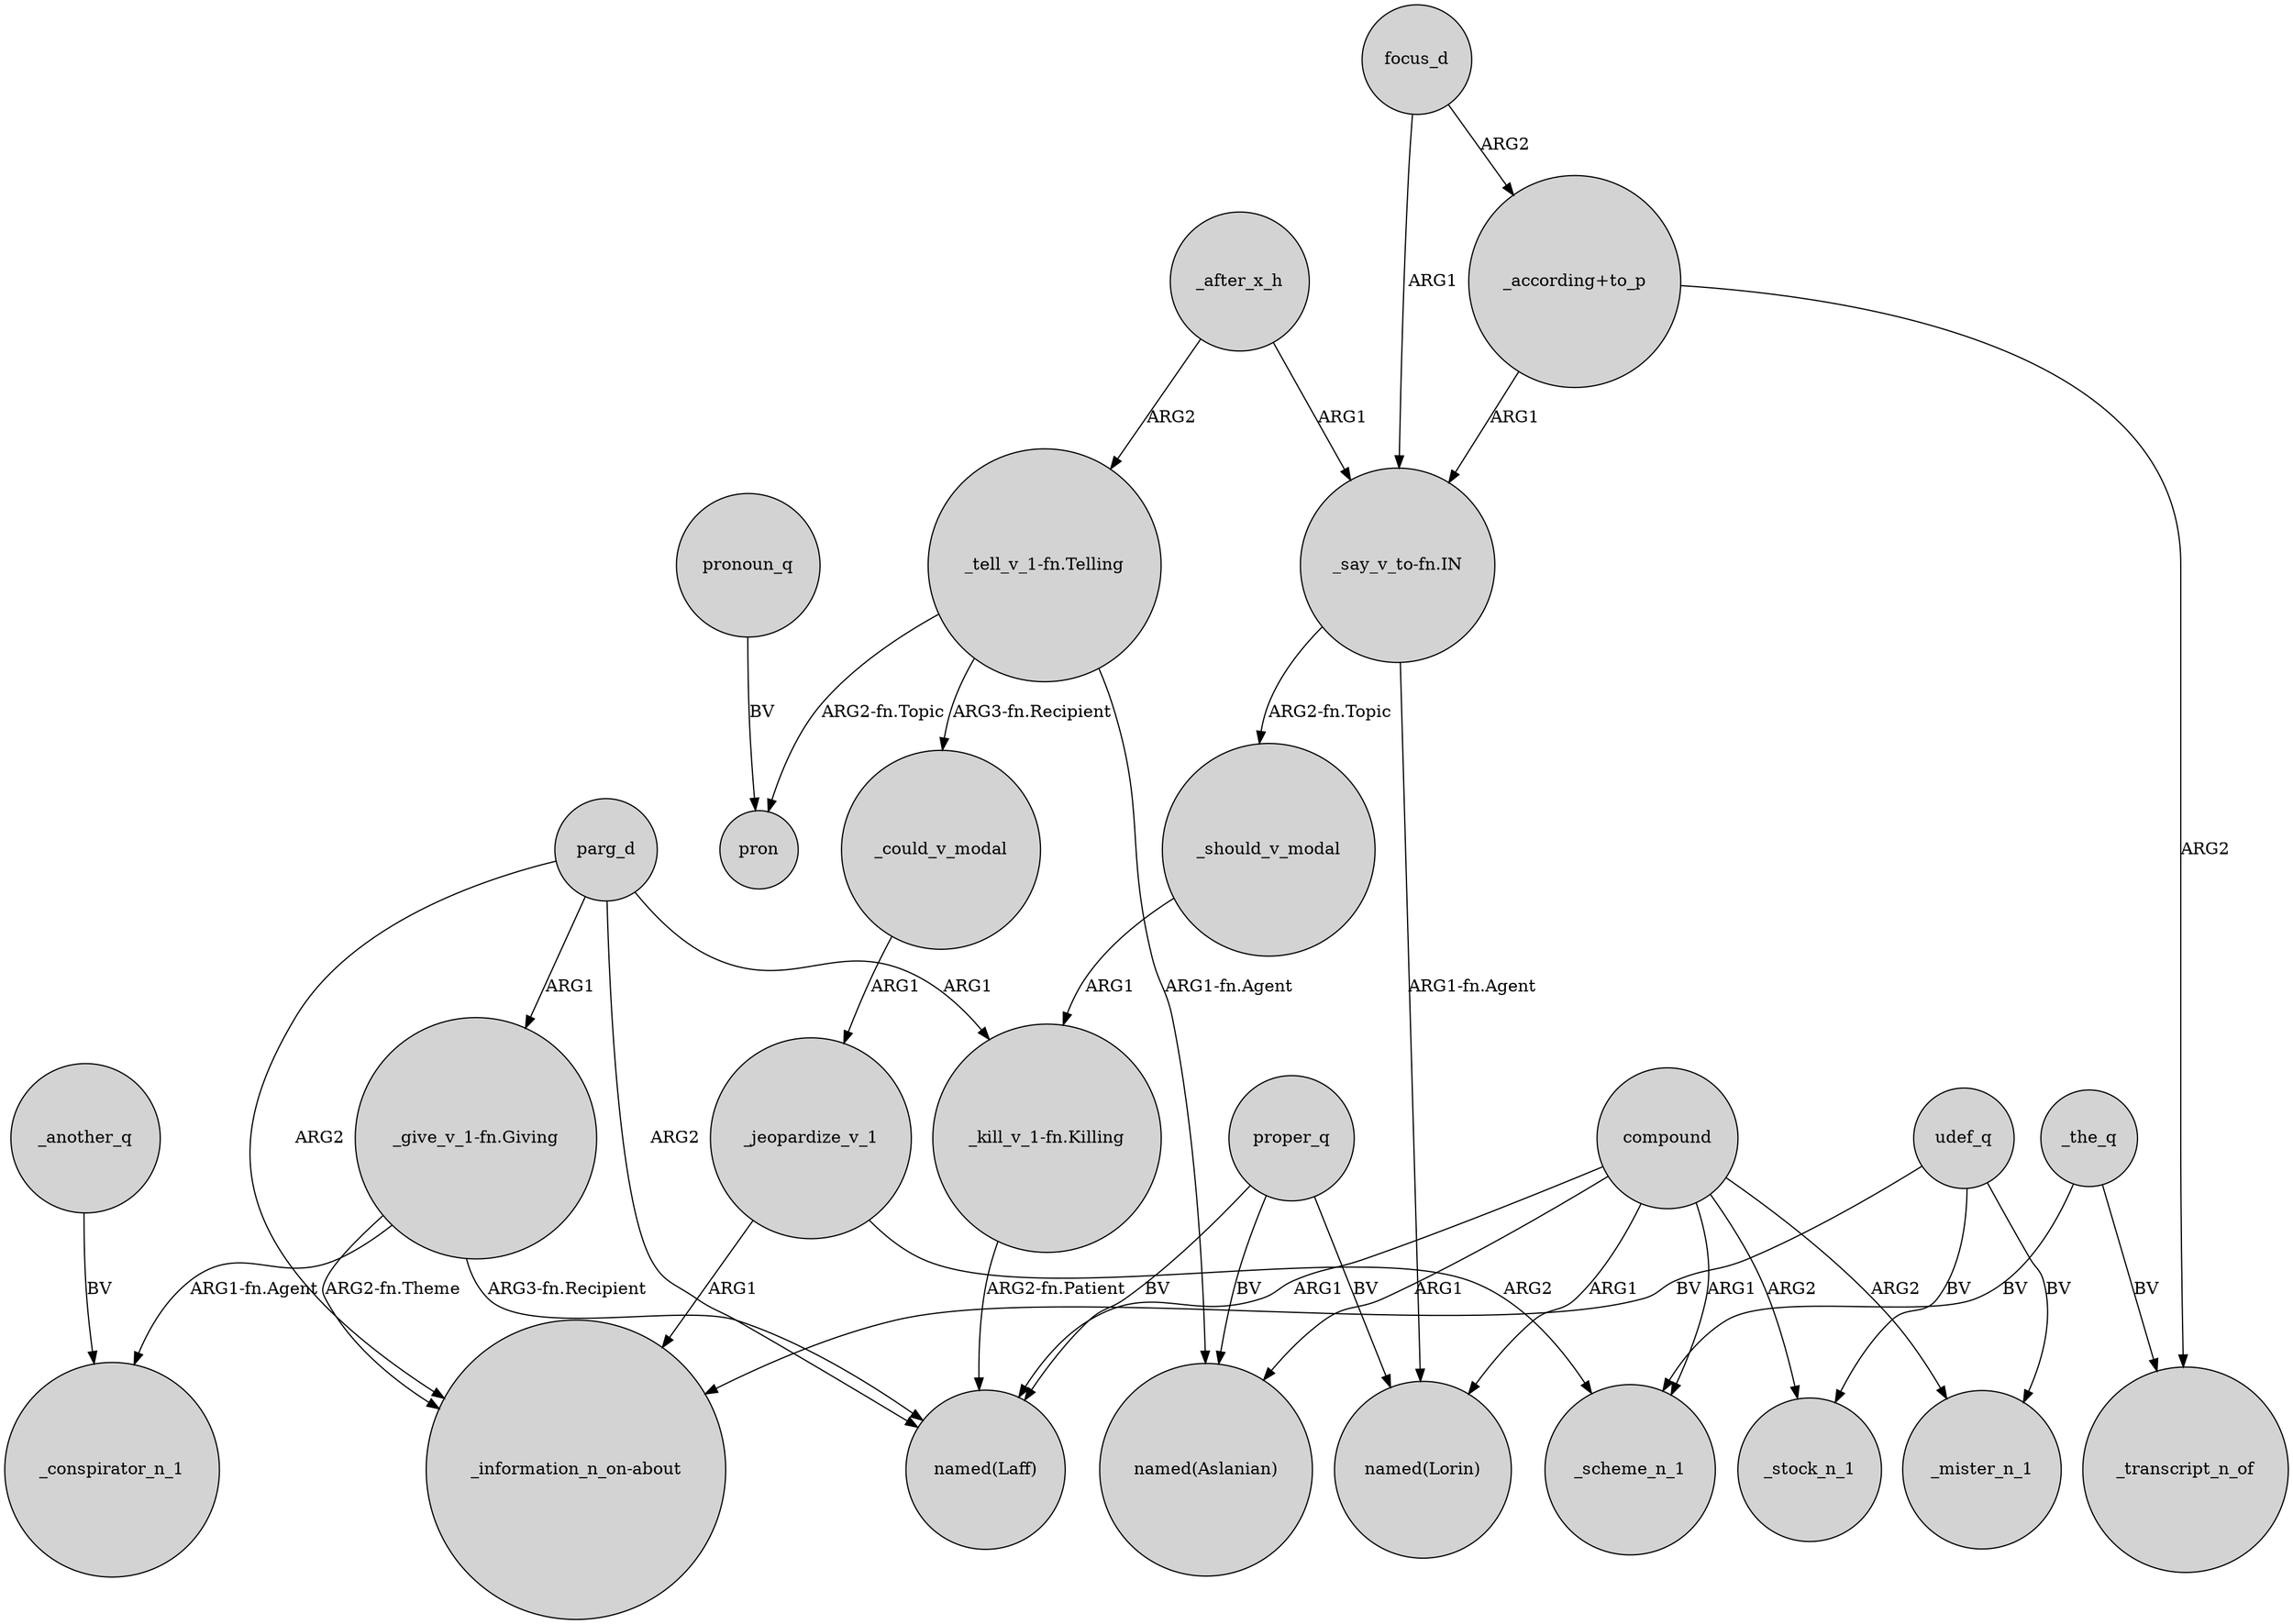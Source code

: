 digraph {
	node [shape=circle style=filled]
	"_tell_v_1-fn.Telling" -> pron [label="ARG2-fn.Topic"]
	"_give_v_1-fn.Giving" -> "named(Laff)" [label="ARG3-fn.Recipient"]
	_should_v_modal -> "_kill_v_1-fn.Killing" [label=ARG1]
	proper_q -> "named(Aslanian)" [label=BV]
	"_according+to_p" -> _transcript_n_of [label=ARG2]
	proper_q -> "named(Laff)" [label=BV]
	compound -> "named(Aslanian)" [label=ARG1]
	parg_d -> "_kill_v_1-fn.Killing" [label=ARG1]
	_after_x_h -> "_say_v_to-fn.IN" [label=ARG1]
	compound -> _mister_n_1 [label=ARG2]
	_another_q -> _conspirator_n_1 [label=BV]
	udef_q -> _mister_n_1 [label=BV]
	"_say_v_to-fn.IN" -> "named(Lorin)" [label="ARG1-fn.Agent"]
	compound -> _scheme_n_1 [label=ARG1]
	udef_q -> "_information_n_on-about" [label=BV]
	_could_v_modal -> _jeopardize_v_1 [label=ARG1]
	compound -> _stock_n_1 [label=ARG2]
	"_say_v_to-fn.IN" -> _should_v_modal [label="ARG2-fn.Topic"]
	"_give_v_1-fn.Giving" -> "_information_n_on-about" [label="ARG2-fn.Theme"]
	pronoun_q -> pron [label=BV]
	proper_q -> "named(Lorin)" [label=BV]
	compound -> "named(Lorin)" [label=ARG1]
	"_according+to_p" -> "_say_v_to-fn.IN" [label=ARG1]
	udef_q -> _stock_n_1 [label=BV]
	_jeopardize_v_1 -> _scheme_n_1 [label=ARG2]
	_after_x_h -> "_tell_v_1-fn.Telling" [label=ARG2]
	focus_d -> "_according+to_p" [label=ARG2]
	"_tell_v_1-fn.Telling" -> _could_v_modal [label="ARG3-fn.Recipient"]
	_jeopardize_v_1 -> "_information_n_on-about" [label=ARG1]
	_the_q -> _transcript_n_of [label=BV]
	"_kill_v_1-fn.Killing" -> "named(Laff)" [label="ARG2-fn.Patient"]
	compound -> "named(Laff)" [label=ARG1]
	"_tell_v_1-fn.Telling" -> "named(Aslanian)" [label="ARG1-fn.Agent"]
	_the_q -> _scheme_n_1 [label=BV]
	"_give_v_1-fn.Giving" -> _conspirator_n_1 [label="ARG1-fn.Agent"]
	parg_d -> "_information_n_on-about" [label=ARG2]
	parg_d -> "named(Laff)" [label=ARG2]
	focus_d -> "_say_v_to-fn.IN" [label=ARG1]
	parg_d -> "_give_v_1-fn.Giving" [label=ARG1]
}
